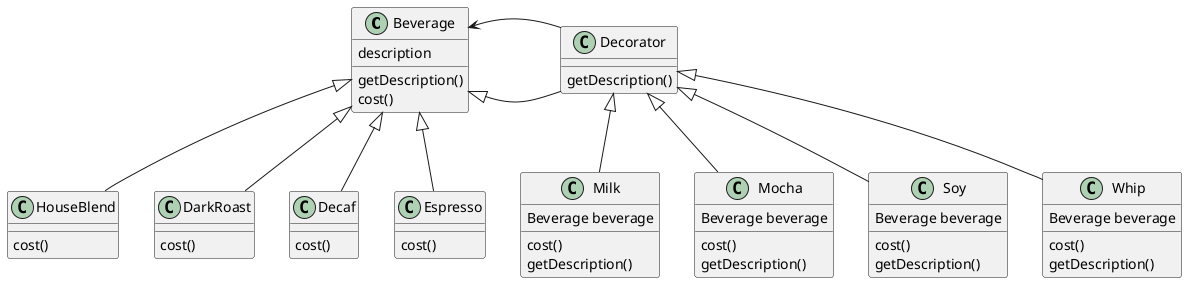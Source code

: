 @startuml

Beverage <|-- HouseBlend
Beverage <|-- DarkRoast
Beverage <|-- Decaf
Beverage <|-- Espresso
Beverage <|-- Decorator
Beverage <- Decorator

class Beverage {
  description
  getDescription()
  cost()
}

class HouseBlend {
  cost()
}

class DarkRoast {
  cost()
}

class Decaf {
  cost()
}

class Espresso {
  cost()
}

class Decorator {
  getDescription()
}

'------------------------------------------------------------------------------'
Decorator <|-- Milk
Decorator <|-- Mocha
Decorator <|-- Soy
Decorator <|-- Whip

class Milk {
  Beverage beverage
  cost()
  getDescription()
}

class Mocha {
  Beverage beverage
  cost()
  getDescription()
}

class Soy {
  Beverage beverage
  cost()
  getDescription()
}

class Whip {
  Beverage beverage
  cost()
  getDescription()
}
@enduml
